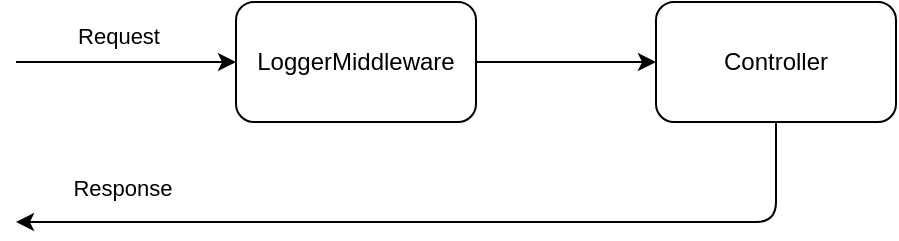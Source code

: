 <mxfile>
    <diagram id="dlX6aF1cl96i4wyMpFfe" name="Middleware">
        <mxGraphModel dx="597" dy="509" grid="1" gridSize="10" guides="1" tooltips="1" connect="1" arrows="1" fold="1" page="1" pageScale="1" pageWidth="1169" pageHeight="827" math="0" shadow="0">
            <root>
                <mxCell id="0"/>
                <mxCell id="1" parent="0"/>
                <mxCell id="5" style="edgeStyle=none;html=1;" parent="1" source="2" edge="1">
                    <mxGeometry relative="1" as="geometry">
                        <mxPoint x="360" y="320" as="targetPoint"/>
                    </mxGeometry>
                </mxCell>
                <mxCell id="2" value="LoggerMiddleware" style="rounded=1;whiteSpace=wrap;html=1;" parent="1" vertex="1">
                    <mxGeometry x="150" y="290" width="120" height="60" as="geometry"/>
                </mxCell>
                <mxCell id="3" value="" style="endArrow=classic;html=1;entryX=0;entryY=0.5;entryDx=0;entryDy=0;" parent="1" target="2" edge="1">
                    <mxGeometry width="50" height="50" relative="1" as="geometry">
                        <mxPoint x="40" y="320" as="sourcePoint"/>
                        <mxPoint x="110" y="310" as="targetPoint"/>
                    </mxGeometry>
                </mxCell>
                <mxCell id="4" value="Request" style="edgeLabel;html=1;align=center;verticalAlign=middle;resizable=0;points=[];" parent="3" vertex="1" connectable="0">
                    <mxGeometry x="-0.36" y="-1" relative="1" as="geometry">
                        <mxPoint x="16" y="-14" as="offset"/>
                    </mxGeometry>
                </mxCell>
                <mxCell id="6" value="" style="endArrow=classic;html=1;exitX=0.5;exitY=1;exitDx=0;exitDy=0;edgeStyle=elbowEdgeStyle;" parent="1" source="7" edge="1">
                    <mxGeometry width="50" height="50" relative="1" as="geometry">
                        <mxPoint x="360" y="400" as="sourcePoint"/>
                        <mxPoint x="40" y="400" as="targetPoint"/>
                        <Array as="points">
                            <mxPoint x="420" y="380"/>
                        </Array>
                    </mxGeometry>
                </mxCell>
                <mxCell id="8" value="Response" style="edgeLabel;html=1;align=center;verticalAlign=middle;resizable=0;points=[];" parent="6" vertex="1" connectable="0">
                    <mxGeometry x="0.828" y="-3" relative="1" as="geometry">
                        <mxPoint x="16" y="-14" as="offset"/>
                    </mxGeometry>
                </mxCell>
                <mxCell id="7" value="Controller" style="rounded=1;whiteSpace=wrap;html=1;" parent="1" vertex="1">
                    <mxGeometry x="360" y="290" width="120" height="60" as="geometry"/>
                </mxCell>
            </root>
        </mxGraphModel>
    </diagram>
    <diagram id="wyH8B7EL9PN7x6KiLbOj" name="AuthenticationMiddleware">
        <mxGraphModel dx="378" dy="322" grid="1" gridSize="10" guides="1" tooltips="1" connect="1" arrows="1" fold="1" page="1" pageScale="1" pageWidth="1169" pageHeight="827" math="0" shadow="0">
            <root>
                <mxCell id="q6V9TY7PBiQlFSF_nfSo-0"/>
                <mxCell id="q6V9TY7PBiQlFSF_nfSo-1" parent="q6V9TY7PBiQlFSF_nfSo-0"/>
                <mxCell id="q6V9TY7PBiQlFSF_nfSo-2" style="edgeStyle=none;html=1;" parent="q6V9TY7PBiQlFSF_nfSo-1" source="q6V9TY7PBiQlFSF_nfSo-3" edge="1">
                    <mxGeometry relative="1" as="geometry">
                        <mxPoint x="360" y="320" as="targetPoint"/>
                    </mxGeometry>
                </mxCell>
                <mxCell id="q6V9TY7PBiQlFSF_nfSo-3" value="LoggerMiddleware" style="rounded=1;whiteSpace=wrap;html=1;" parent="q6V9TY7PBiQlFSF_nfSo-1" vertex="1">
                    <mxGeometry x="150" y="290" width="120" height="60" as="geometry"/>
                </mxCell>
                <mxCell id="q6V9TY7PBiQlFSF_nfSo-4" value="" style="endArrow=classic;html=1;entryX=0;entryY=0.5;entryDx=0;entryDy=0;" parent="q6V9TY7PBiQlFSF_nfSo-1" target="q6V9TY7PBiQlFSF_nfSo-3" edge="1">
                    <mxGeometry width="50" height="50" relative="1" as="geometry">
                        <mxPoint x="40" y="320" as="sourcePoint"/>
                        <mxPoint x="110" y="310" as="targetPoint"/>
                    </mxGeometry>
                </mxCell>
                <mxCell id="q6V9TY7PBiQlFSF_nfSo-5" value="Request" style="edgeLabel;html=1;align=center;verticalAlign=middle;resizable=0;points=[];" parent="q6V9TY7PBiQlFSF_nfSo-4" vertex="1" connectable="0">
                    <mxGeometry x="-0.36" y="-1" relative="1" as="geometry">
                        <mxPoint x="15" y="-11" as="offset"/>
                    </mxGeometry>
                </mxCell>
                <mxCell id="q6V9TY7PBiQlFSF_nfSo-6" value="" style="endArrow=classic;html=1;exitX=0.5;exitY=1;exitDx=0;exitDy=0;" parent="q6V9TY7PBiQlFSF_nfSo-1" source="q6V9TY7PBiQlFSF_nfSo-8" edge="1">
                    <mxGeometry width="50" height="50" relative="1" as="geometry">
                        <mxPoint x="360" y="400" as="sourcePoint"/>
                        <mxPoint x="40" y="400" as="targetPoint"/>
                        <Array as="points">
                            <mxPoint x="760" y="400"/>
                        </Array>
                    </mxGeometry>
                </mxCell>
                <mxCell id="q6V9TY7PBiQlFSF_nfSo-7" value="Response" style="edgeLabel;html=1;align=center;verticalAlign=middle;resizable=0;points=[];" parent="q6V9TY7PBiQlFSF_nfSo-6" vertex="1" connectable="0">
                    <mxGeometry x="0.828" y="-3" relative="1" as="geometry">
                        <mxPoint x="-16" y="-7" as="offset"/>
                    </mxGeometry>
                </mxCell>
                <mxCell id="q6V9TY7PBiQlFSF_nfSo-8" value="Controller" style="rounded=1;whiteSpace=wrap;html=1;" parent="q6V9TY7PBiQlFSF_nfSo-1" vertex="1">
                    <mxGeometry x="700" y="290" width="120" height="60" as="geometry"/>
                </mxCell>
                <mxCell id="q6V9TY7PBiQlFSF_nfSo-10" style="edgeStyle=none;html=1;entryX=0;entryY=0.5;entryDx=0;entryDy=0;" parent="q6V9TY7PBiQlFSF_nfSo-1" source="q6V9TY7PBiQlFSF_nfSo-9" target="q6V9TY7PBiQlFSF_nfSo-8" edge="1">
                    <mxGeometry relative="1" as="geometry"/>
                </mxCell>
                <mxCell id="q6V9TY7PBiQlFSF_nfSo-13" value="Authenticated" style="edgeLabel;html=1;align=center;verticalAlign=middle;resizable=0;points=[];" parent="q6V9TY7PBiQlFSF_nfSo-10" vertex="1" connectable="0">
                    <mxGeometry x="-0.267" y="3" relative="1" as="geometry">
                        <mxPoint x="24" y="-7" as="offset"/>
                    </mxGeometry>
                </mxCell>
                <mxCell id="q6V9TY7PBiQlFSF_nfSo-11" style="edgeStyle=none;html=1;" parent="q6V9TY7PBiQlFSF_nfSo-1" source="q6V9TY7PBiQlFSF_nfSo-9" edge="1">
                    <mxGeometry relative="1" as="geometry">
                        <mxPoint x="440" y="400" as="targetPoint"/>
                    </mxGeometry>
                </mxCell>
                <mxCell id="q6V9TY7PBiQlFSF_nfSo-12" value="Not Authenticated" style="edgeLabel;html=1;align=center;verticalAlign=middle;resizable=0;points=[];" parent="q6V9TY7PBiQlFSF_nfSo-11" vertex="1" connectable="0">
                    <mxGeometry x="-0.24" y="2" relative="1" as="geometry">
                        <mxPoint x="48" y="1" as="offset"/>
                    </mxGeometry>
                </mxCell>
                <mxCell id="q6V9TY7PBiQlFSF_nfSo-9" value="AuthenticationMiddleware" style="rounded=1;whiteSpace=wrap;html=1;" parent="q6V9TY7PBiQlFSF_nfSo-1" vertex="1">
                    <mxGeometry x="360" y="290" width="160" height="60" as="geometry"/>
                </mxCell>
            </root>
        </mxGraphModel>
    </diagram>
</mxfile>